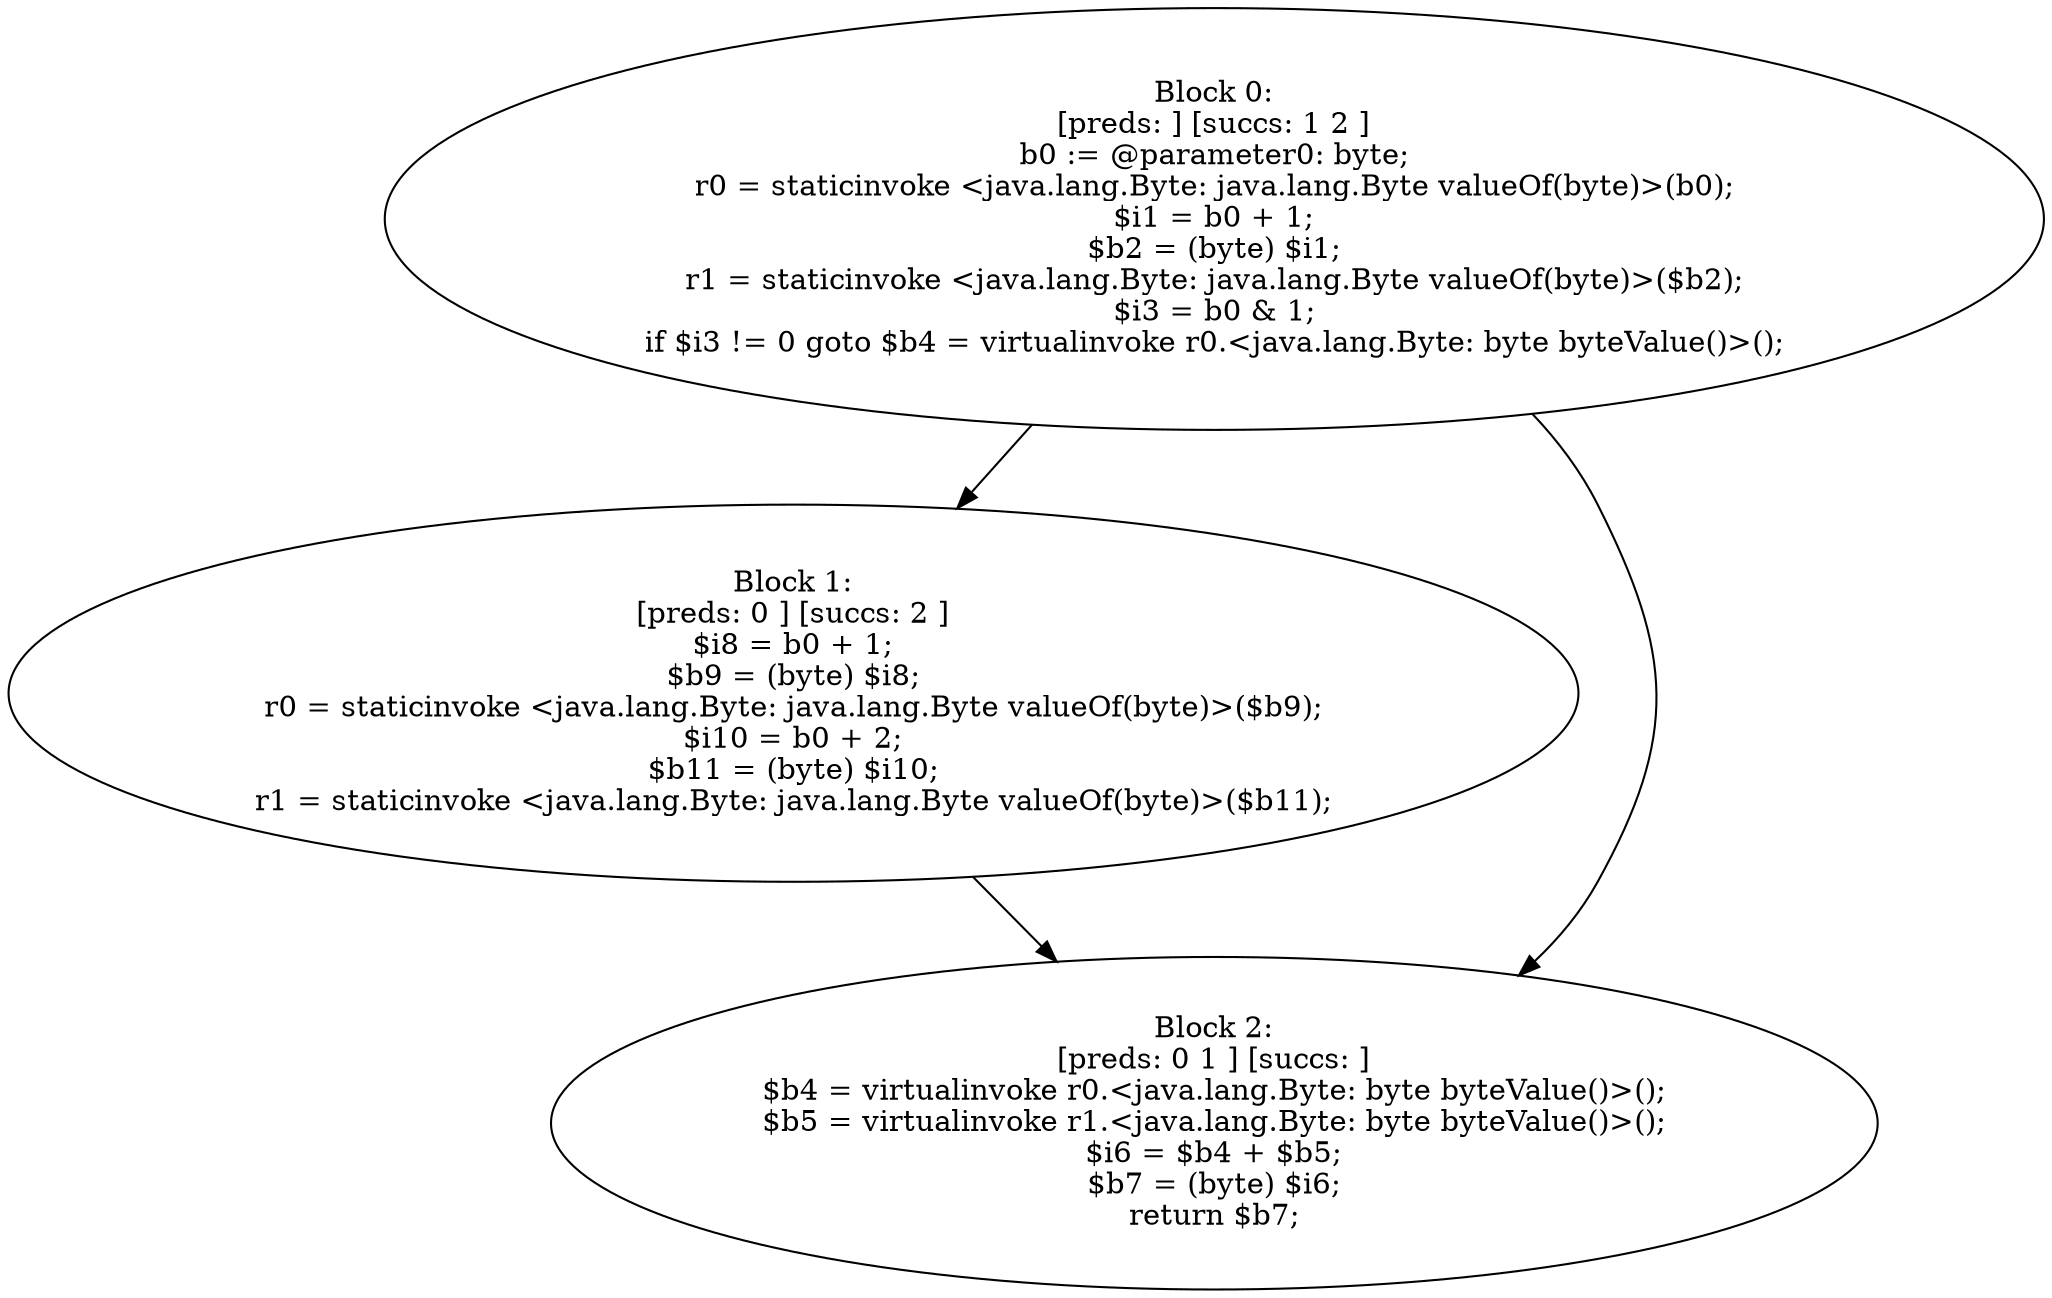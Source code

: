 digraph "unitGraph" {
    "Block 0:
[preds: ] [succs: 1 2 ]
b0 := @parameter0: byte;
r0 = staticinvoke <java.lang.Byte: java.lang.Byte valueOf(byte)>(b0);
$i1 = b0 + 1;
$b2 = (byte) $i1;
r1 = staticinvoke <java.lang.Byte: java.lang.Byte valueOf(byte)>($b2);
$i3 = b0 & 1;
if $i3 != 0 goto $b4 = virtualinvoke r0.<java.lang.Byte: byte byteValue()>();
"
    "Block 1:
[preds: 0 ] [succs: 2 ]
$i8 = b0 + 1;
$b9 = (byte) $i8;
r0 = staticinvoke <java.lang.Byte: java.lang.Byte valueOf(byte)>($b9);
$i10 = b0 + 2;
$b11 = (byte) $i10;
r1 = staticinvoke <java.lang.Byte: java.lang.Byte valueOf(byte)>($b11);
"
    "Block 2:
[preds: 0 1 ] [succs: ]
$b4 = virtualinvoke r0.<java.lang.Byte: byte byteValue()>();
$b5 = virtualinvoke r1.<java.lang.Byte: byte byteValue()>();
$i6 = $b4 + $b5;
$b7 = (byte) $i6;
return $b7;
"
    "Block 0:
[preds: ] [succs: 1 2 ]
b0 := @parameter0: byte;
r0 = staticinvoke <java.lang.Byte: java.lang.Byte valueOf(byte)>(b0);
$i1 = b0 + 1;
$b2 = (byte) $i1;
r1 = staticinvoke <java.lang.Byte: java.lang.Byte valueOf(byte)>($b2);
$i3 = b0 & 1;
if $i3 != 0 goto $b4 = virtualinvoke r0.<java.lang.Byte: byte byteValue()>();
"->"Block 1:
[preds: 0 ] [succs: 2 ]
$i8 = b0 + 1;
$b9 = (byte) $i8;
r0 = staticinvoke <java.lang.Byte: java.lang.Byte valueOf(byte)>($b9);
$i10 = b0 + 2;
$b11 = (byte) $i10;
r1 = staticinvoke <java.lang.Byte: java.lang.Byte valueOf(byte)>($b11);
";
    "Block 0:
[preds: ] [succs: 1 2 ]
b0 := @parameter0: byte;
r0 = staticinvoke <java.lang.Byte: java.lang.Byte valueOf(byte)>(b0);
$i1 = b0 + 1;
$b2 = (byte) $i1;
r1 = staticinvoke <java.lang.Byte: java.lang.Byte valueOf(byte)>($b2);
$i3 = b0 & 1;
if $i3 != 0 goto $b4 = virtualinvoke r0.<java.lang.Byte: byte byteValue()>();
"->"Block 2:
[preds: 0 1 ] [succs: ]
$b4 = virtualinvoke r0.<java.lang.Byte: byte byteValue()>();
$b5 = virtualinvoke r1.<java.lang.Byte: byte byteValue()>();
$i6 = $b4 + $b5;
$b7 = (byte) $i6;
return $b7;
";
    "Block 1:
[preds: 0 ] [succs: 2 ]
$i8 = b0 + 1;
$b9 = (byte) $i8;
r0 = staticinvoke <java.lang.Byte: java.lang.Byte valueOf(byte)>($b9);
$i10 = b0 + 2;
$b11 = (byte) $i10;
r1 = staticinvoke <java.lang.Byte: java.lang.Byte valueOf(byte)>($b11);
"->"Block 2:
[preds: 0 1 ] [succs: ]
$b4 = virtualinvoke r0.<java.lang.Byte: byte byteValue()>();
$b5 = virtualinvoke r1.<java.lang.Byte: byte byteValue()>();
$i6 = $b4 + $b5;
$b7 = (byte) $i6;
return $b7;
";
}
